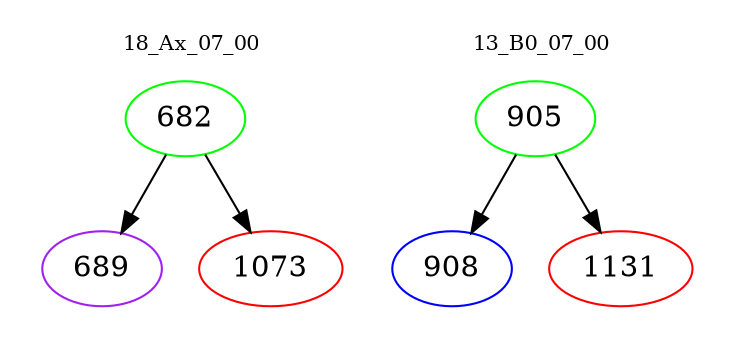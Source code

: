 digraph{
subgraph cluster_0 {
color = white
label = "18_Ax_07_00";
fontsize=10;
T0_682 [label="682", color="green"]
T0_682 -> T0_689 [color="black"]
T0_689 [label="689", color="purple"]
T0_682 -> T0_1073 [color="black"]
T0_1073 [label="1073", color="red"]
}
subgraph cluster_1 {
color = white
label = "13_B0_07_00";
fontsize=10;
T1_905 [label="905", color="green"]
T1_905 -> T1_908 [color="black"]
T1_908 [label="908", color="blue"]
T1_905 -> T1_1131 [color="black"]
T1_1131 [label="1131", color="red"]
}
}
